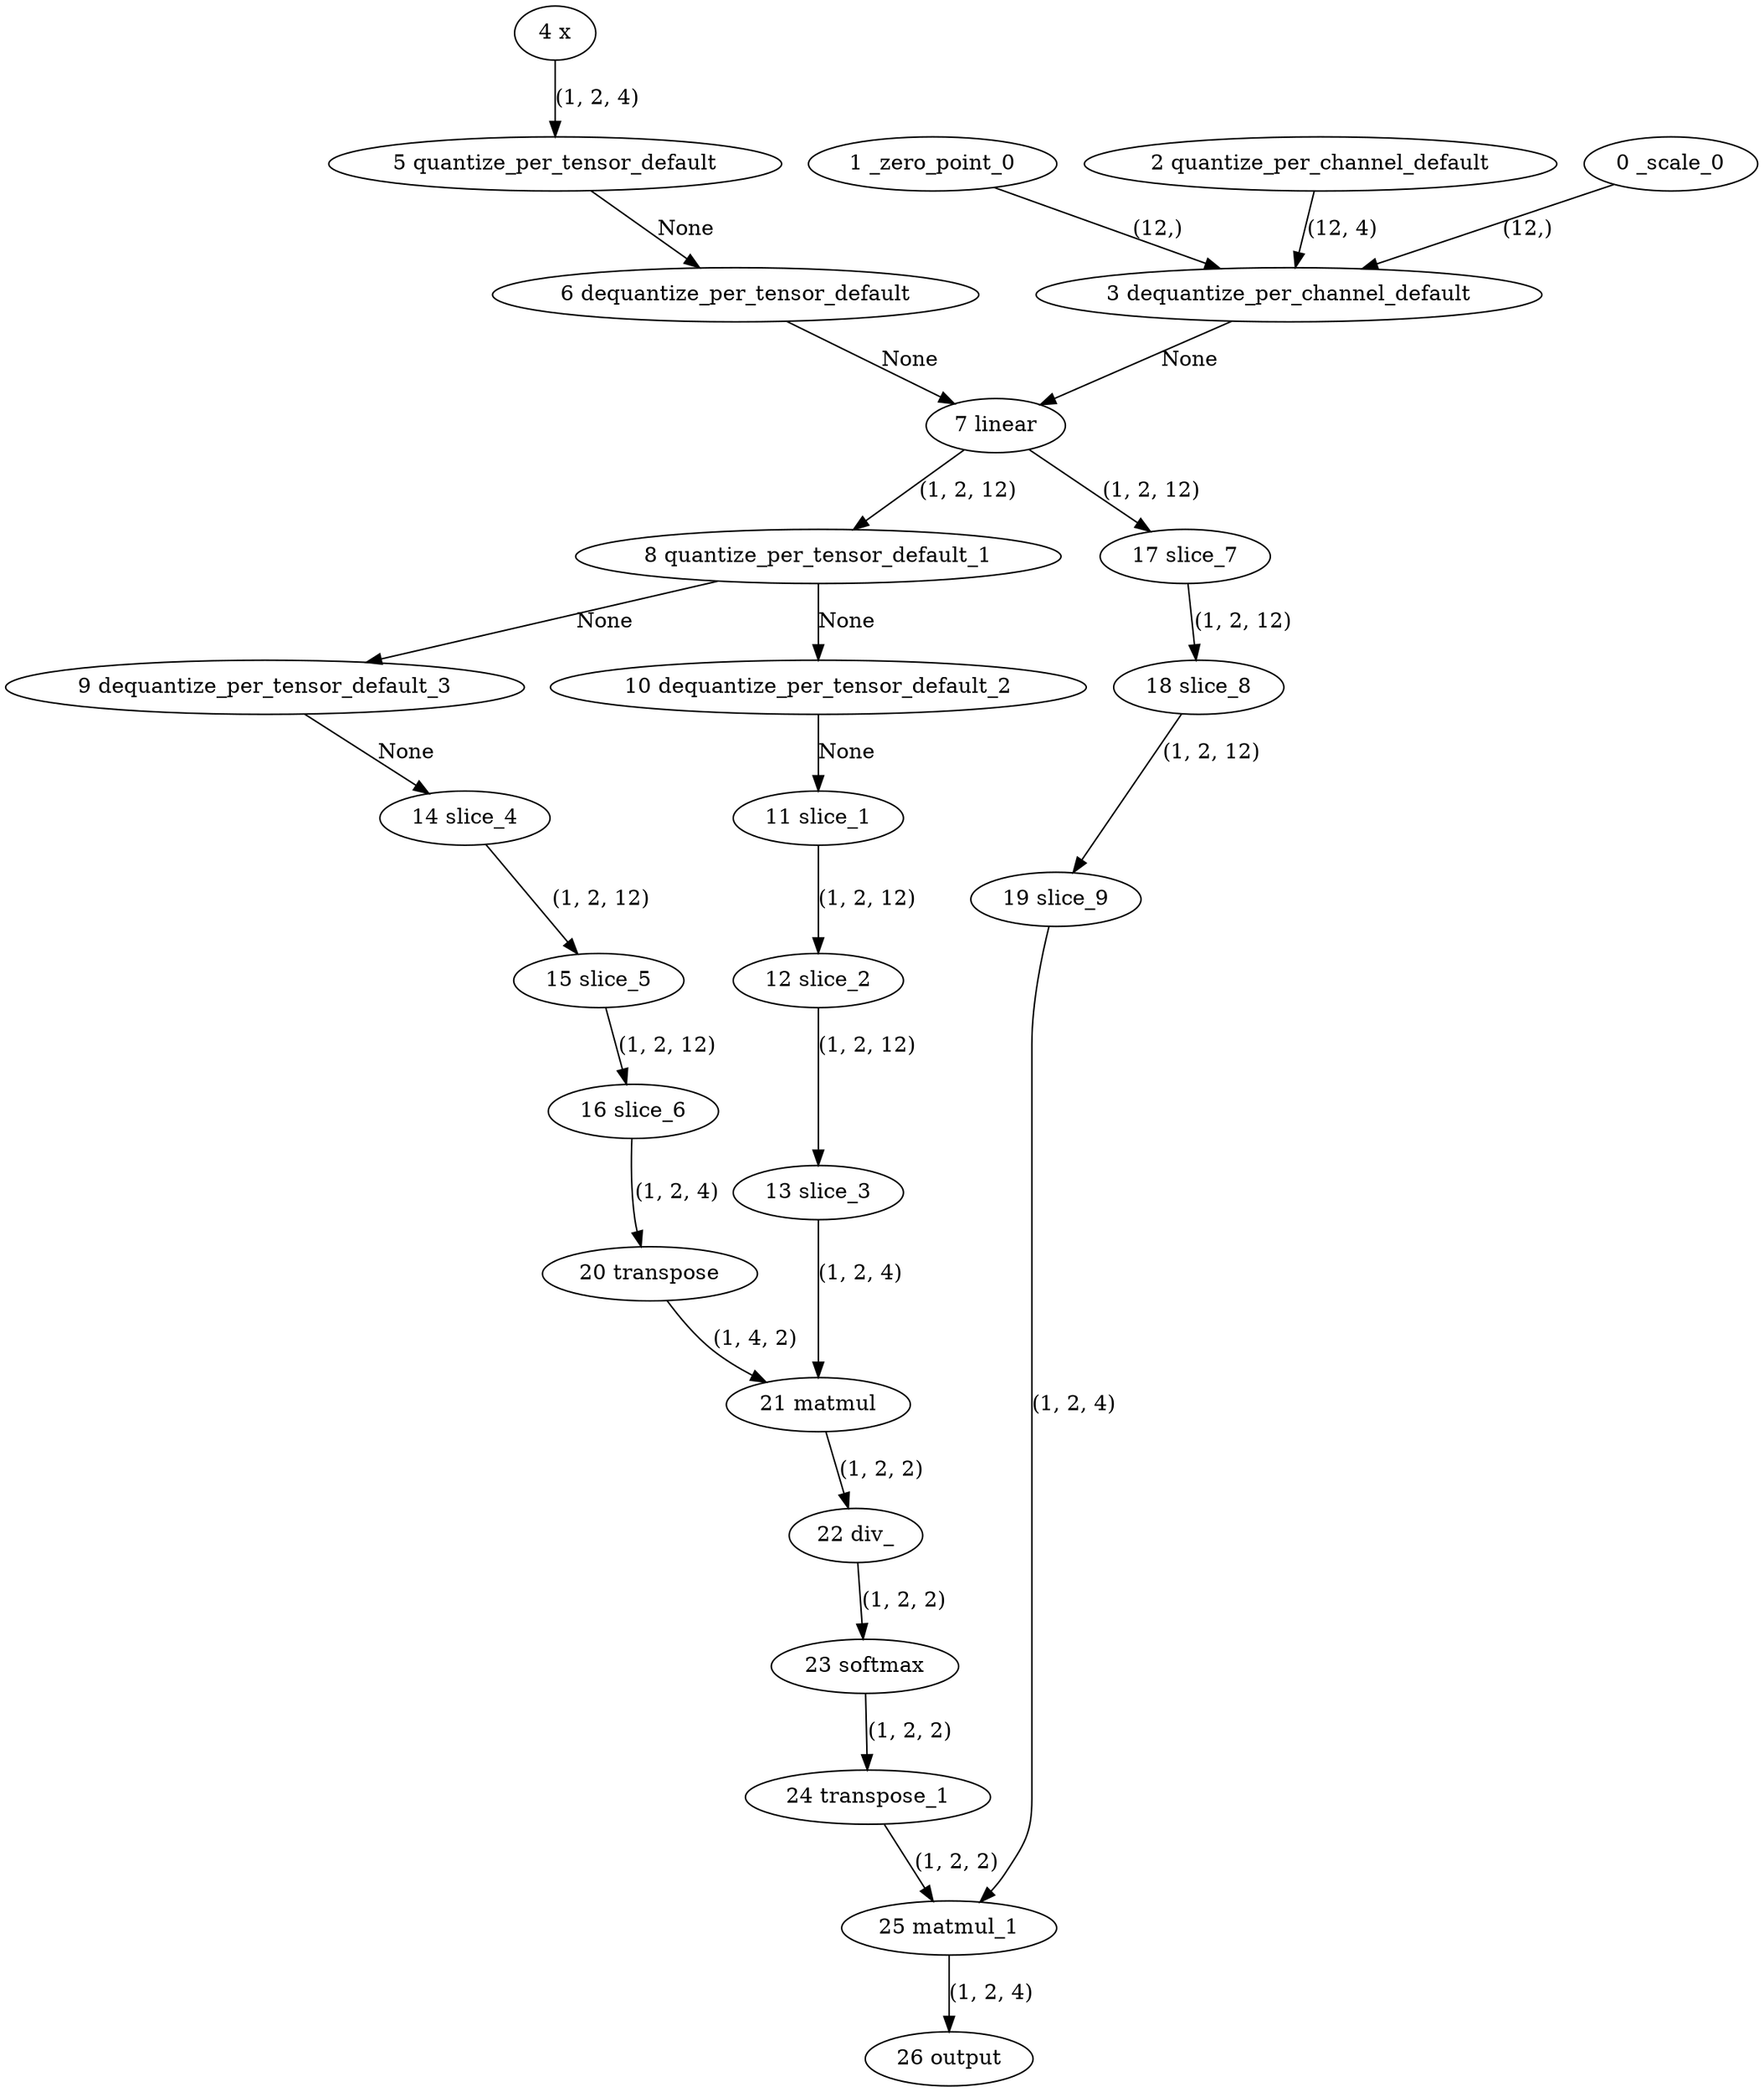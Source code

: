 strict digraph {
"0 _scale_0" [id=0, type="get_attr"];
"1 _zero_point_0" [id=1, type="get_attr"];
"2 quantize_per_channel_default" [id=2, type="get_attr"];
"3 dequantize_per_channel_default" [id=3, type="dequantize_per_channel"];
"4 x" [id=4, type=input];
"5 quantize_per_tensor_default" [id=5, type="quantize_per_tensor"];
"6 dequantize_per_tensor_default" [id=6, type="dequantize_per_tensor"];
"7 linear" [id=7, type=linear];
"8 quantize_per_tensor_default_1" [id=8, type="quantize_per_tensor"];
"9 dequantize_per_tensor_default_3" [id=9, type="dequantize_per_tensor"];
"10 dequantize_per_tensor_default_2" [id=10, type="dequantize_per_tensor"];
"11 slice_1" [id=11, type=slice];
"12 slice_2" [id=12, type=slice];
"13 slice_3" [id=13, type=slice];
"14 slice_4" [id=14, type=slice];
"15 slice_5" [id=15, type=slice];
"16 slice_6" [id=16, type=slice];
"17 slice_7" [id=17, type=slice];
"18 slice_8" [id=18, type=slice];
"19 slice_9" [id=19, type=slice];
"20 transpose" [id=20, type=transpose];
"21 matmul" [id=21, type=matmul];
"22 div_" [id=22, type="div_"];
"23 softmax" [id=23, type=softmax];
"24 transpose_1" [id=24, type=transpose];
"25 matmul_1" [id=25, type=matmul];
"26 output" [id=26, type=output];
"0 _scale_0" -> "3 dequantize_per_channel_default" [style=solid, label="(12,)"];
"1 _zero_point_0" -> "3 dequantize_per_channel_default" [style=solid, label="(12,)"];
"2 quantize_per_channel_default" -> "3 dequantize_per_channel_default" [style=solid, label="(12, 4)"];
"3 dequantize_per_channel_default" -> "7 linear" [style=solid, label=None];
"4 x" -> "5 quantize_per_tensor_default" [style=solid, label="(1, 2, 4)"];
"5 quantize_per_tensor_default" -> "6 dequantize_per_tensor_default" [style=solid, label=None];
"6 dequantize_per_tensor_default" -> "7 linear" [style=solid, label=None];
"7 linear" -> "8 quantize_per_tensor_default_1" [style=solid, label="(1, 2, 12)"];
"7 linear" -> "17 slice_7" [style=solid, label="(1, 2, 12)"];
"8 quantize_per_tensor_default_1" -> "9 dequantize_per_tensor_default_3" [style=solid, label=None];
"8 quantize_per_tensor_default_1" -> "10 dequantize_per_tensor_default_2" [style=solid, label=None];
"9 dequantize_per_tensor_default_3" -> "14 slice_4" [style=solid, label=None];
"10 dequantize_per_tensor_default_2" -> "11 slice_1" [style=solid, label=None];
"11 slice_1" -> "12 slice_2" [style=solid, label="(1, 2, 12)"];
"12 slice_2" -> "13 slice_3" [style=solid, label="(1, 2, 12)"];
"13 slice_3" -> "21 matmul" [style=solid, label="(1, 2, 4)"];
"14 slice_4" -> "15 slice_5" [style=solid, label="(1, 2, 12)"];
"15 slice_5" -> "16 slice_6" [style=solid, label="(1, 2, 12)"];
"16 slice_6" -> "20 transpose" [style=solid, label="(1, 2, 4)"];
"17 slice_7" -> "18 slice_8" [style=solid, label="(1, 2, 12)"];
"18 slice_8" -> "19 slice_9" [style=solid, label="(1, 2, 12)"];
"19 slice_9" -> "25 matmul_1" [style=solid, label="(1, 2, 4)"];
"20 transpose" -> "21 matmul" [style=solid, label="(1, 4, 2)"];
"21 matmul" -> "22 div_" [style=solid, label="(1, 2, 2)"];
"22 div_" -> "23 softmax" [style=solid, label="(1, 2, 2)"];
"23 softmax" -> "24 transpose_1" [style=solid, label="(1, 2, 2)"];
"24 transpose_1" -> "25 matmul_1" [style=solid, label="(1, 2, 2)"];
"25 matmul_1" -> "26 output" [style=solid, label="(1, 2, 4)"];
}
